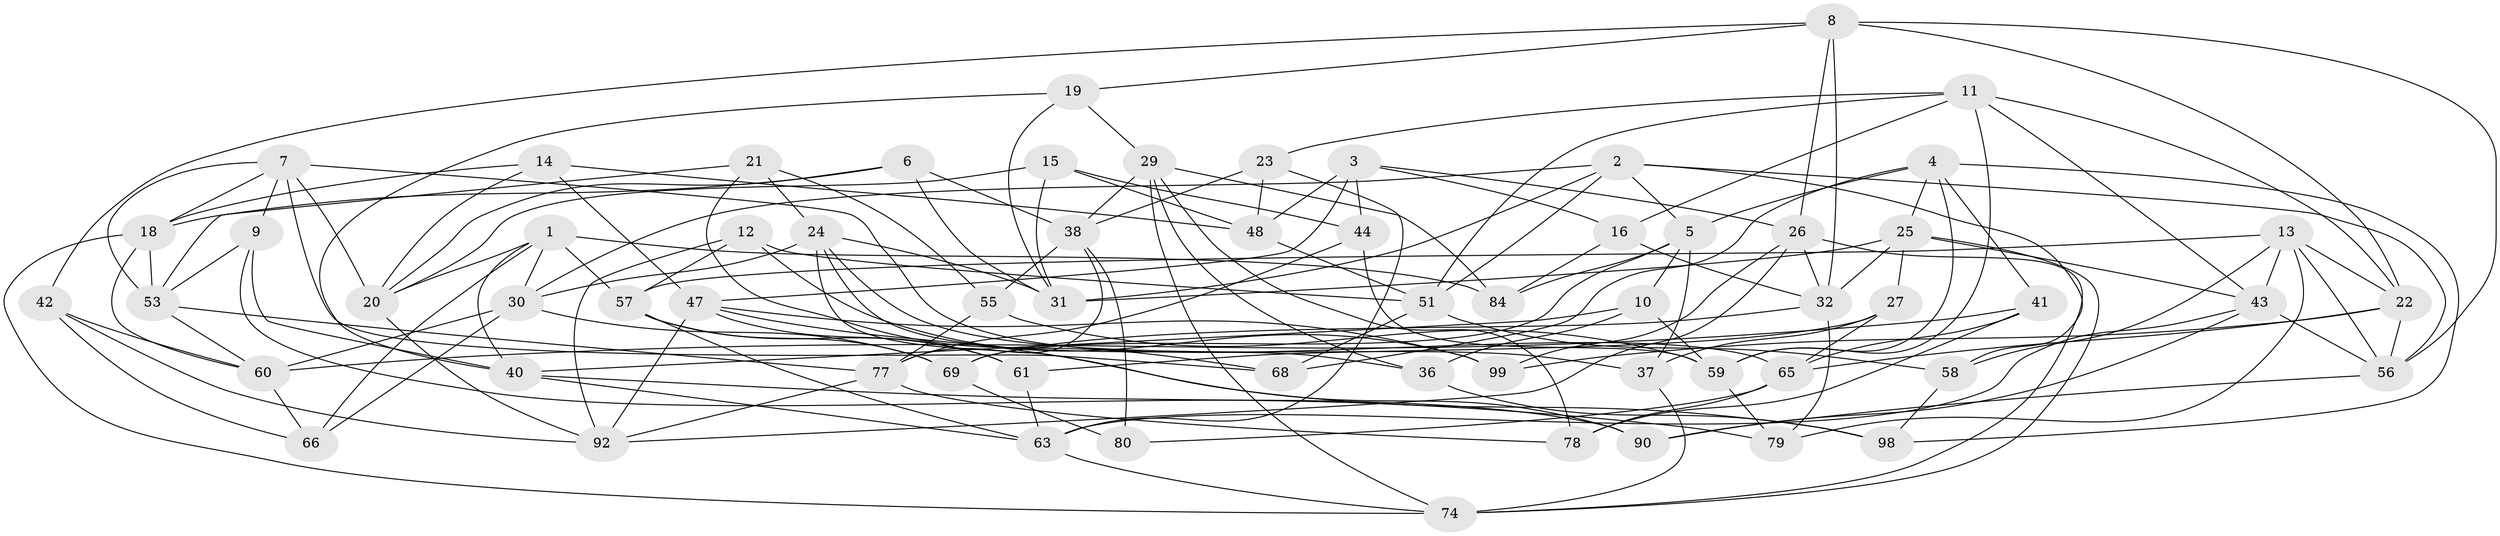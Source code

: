 // original degree distribution, {4: 1.0}
// Generated by graph-tools (version 1.1) at 2025/39/02/21/25 10:39:01]
// undirected, 64 vertices, 162 edges
graph export_dot {
graph [start="1"]
  node [color=gray90,style=filled];
  1 [super="+67"];
  2 [super="+71"];
  3 [super="+17"];
  4 [super="+96"];
  5 [super="+39"];
  6;
  7 [super="+83"];
  8 [super="+46"];
  9;
  10;
  11 [super="+49"];
  12;
  13 [super="+35"];
  14;
  15;
  16;
  18 [super="+100"];
  19;
  20 [super="+86"];
  21;
  22 [super="+28"];
  23;
  24 [super="+64"];
  25 [super="+76"];
  26 [super="+82"];
  27;
  29 [super="+72"];
  30 [super="+34"];
  31 [super="+33"];
  32 [super="+89"];
  36;
  37;
  38 [super="+45"];
  40 [super="+52"];
  41;
  42;
  43 [super="+50"];
  44;
  47 [super="+95"];
  48 [super="+91"];
  51 [super="+54"];
  53 [super="+73"];
  55;
  56 [super="+87"];
  57 [super="+62"];
  58;
  59 [super="+93"];
  60 [super="+75"];
  61;
  63 [super="+94"];
  65 [super="+81"];
  66;
  68;
  69 [super="+70"];
  74 [super="+85"];
  77 [super="+88"];
  78;
  79;
  80;
  84;
  90;
  92 [super="+97"];
  98;
  99;
  1 -- 40;
  1 -- 30;
  1 -- 66;
  1 -- 20;
  1 -- 84;
  1 -- 57;
  2 -- 5;
  2 -- 56;
  2 -- 51;
  2 -- 58;
  2 -- 30;
  2 -- 31;
  3 -- 26;
  3 -- 16;
  3 -- 48 [weight=2];
  3 -- 44;
  3 -- 47;
  4 -- 68;
  4 -- 59;
  4 -- 41;
  4 -- 98;
  4 -- 5;
  4 -- 25;
  5 -- 84;
  5 -- 10;
  5 -- 37;
  5 -- 69;
  6 -- 31;
  6 -- 20;
  6 -- 38;
  6 -- 18;
  7 -- 68;
  7 -- 18;
  7 -- 20;
  7 -- 65;
  7 -- 9;
  7 -- 53;
  8 -- 19;
  8 -- 32;
  8 -- 26;
  8 -- 42;
  8 -- 56;
  8 -- 22;
  9 -- 53;
  9 -- 40;
  9 -- 90;
  10 -- 36;
  10 -- 40;
  10 -- 59;
  11 -- 22;
  11 -- 51;
  11 -- 16;
  11 -- 43;
  11 -- 59;
  11 -- 23;
  12 -- 57;
  12 -- 99;
  12 -- 92;
  12 -- 51;
  13 -- 79;
  13 -- 58;
  13 -- 56;
  13 -- 57;
  13 -- 22;
  13 -- 43;
  14 -- 20;
  14 -- 48;
  14 -- 47;
  14 -- 18;
  15 -- 48;
  15 -- 44;
  15 -- 20;
  15 -- 31;
  16 -- 84;
  16 -- 32;
  18 -- 53;
  18 -- 60;
  18 -- 74;
  19 -- 29;
  19 -- 31;
  19 -- 40;
  20 -- 92;
  21 -- 53;
  21 -- 68;
  21 -- 55;
  21 -- 24;
  22 -- 65;
  22 -- 56;
  22 -- 99;
  23 -- 38;
  23 -- 48;
  23 -- 63;
  24 -- 37;
  24 -- 36;
  24 -- 31;
  24 -- 90;
  24 -- 30;
  25 -- 31;
  25 -- 43;
  25 -- 32;
  25 -- 27;
  25 -- 74;
  26 -- 32;
  26 -- 99;
  26 -- 92;
  26 -- 74;
  27 -- 37;
  27 -- 61;
  27 -- 65;
  29 -- 36;
  29 -- 78;
  29 -- 74;
  29 -- 84;
  29 -- 38;
  30 -- 60;
  30 -- 69;
  30 -- 66;
  32 -- 79;
  32 -- 69;
  36 -- 98;
  37 -- 74;
  38 -- 80;
  38 -- 77;
  38 -- 55;
  40 -- 63;
  40 -- 79;
  41 -- 65;
  41 -- 60;
  41 -- 78;
  42 -- 92;
  42 -- 66;
  42 -- 60;
  43 -- 56;
  43 -- 90;
  43 -- 63;
  44 -- 77;
  44 -- 59;
  47 -- 61;
  47 -- 99;
  47 -- 98;
  47 -- 92;
  48 -- 51;
  51 -- 58;
  51 -- 68;
  53 -- 60;
  53 -- 77;
  55 -- 59;
  55 -- 77;
  56 -- 90;
  57 -- 69;
  57 -- 61;
  57 -- 63;
  58 -- 98;
  59 -- 79;
  60 -- 66;
  61 -- 63;
  63 -- 74;
  65 -- 80;
  65 -- 78;
  69 -- 80 [weight=2];
  77 -- 92;
  77 -- 78;
}
